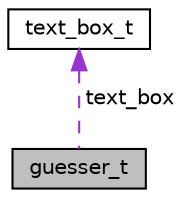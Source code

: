 digraph "guesser_t"
{
 // LATEX_PDF_SIZE
  edge [fontname="Helvetica",fontsize="10",labelfontname="Helvetica",labelfontsize="10"];
  node [fontname="Helvetica",fontsize="10",shape=record];
  Node1 [label="guesser_t",height=0.2,width=0.4,color="black", fillcolor="grey75", style="filled", fontcolor="black",tooltip=" "];
  Node2 -> Node1 [dir="back",color="darkorchid3",fontsize="10",style="dashed",label=" text_box" ,fontname="Helvetica"];
  Node2 [label="text_box_t",height=0.2,width=0.4,color="black", fillcolor="white", style="filled",URL="$structtext__box__t.html",tooltip="Text box info."];
}
